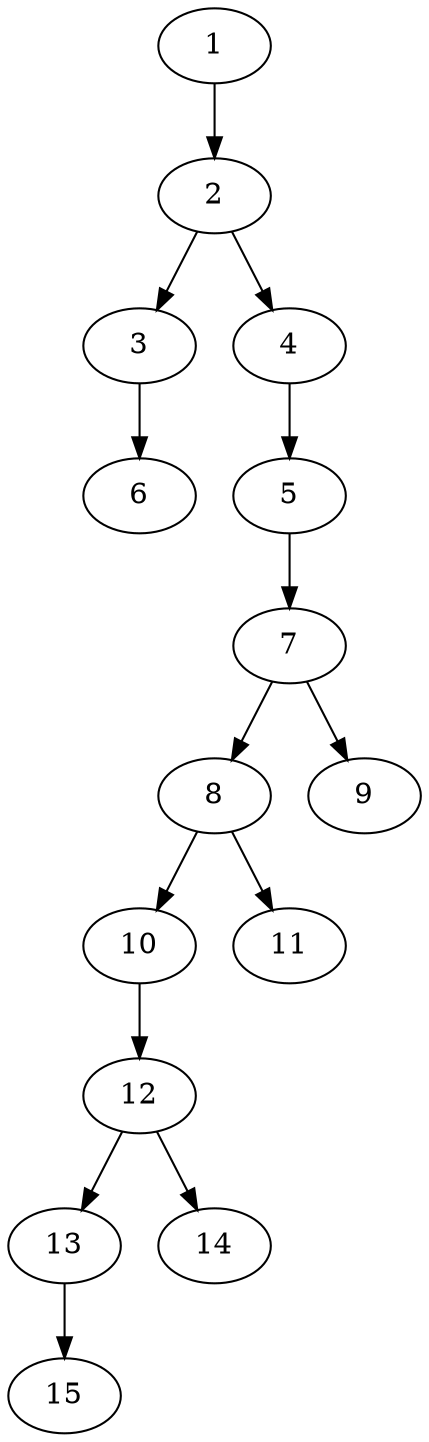 // DAG (tier=1-easy, mode=data, n=15, ccr=0.341, fat=0.386, density=0.241, regular=0.758, jump=0.029, mindata=1048576, maxdata=8388608)
// DAG automatically generated by daggen at Sun Aug 24 16:33:32 2025
// /home/ermia/Project/Environments/daggen/bin/daggen --dot --ccr 0.341 --fat 0.386 --regular 0.758 --density 0.241 --jump 0.029 --mindata 1048576 --maxdata 8388608 -n 15 
digraph G {
  1 [size="10541115643430052", alpha="0.04", expect_size="5270557821715026"]
  1 -> 2 [size ="168663499931648"]
  2 [size="387846459250714304", alpha="0.04", expect_size="193923229625357152"]
  2 -> 3 [size ="295084058738688"]
  2 -> 4 [size ="295084058738688"]
  3 [size="7278624133244297", alpha="0.17", expect_size="3639312066622148"]
  3 -> 6 [size ="163142487244800"]
  4 [size="13038647573244904", alpha="0.13", expect_size="6519323786622452"]
  4 -> 5 [size ="15492760731648"]
  5 [size="13425339943211761664", alpha="0.12", expect_size="6712669971605880832"]
  5 -> 7 [size ="45189775228928"]
  6 [size="510330649571372302336", alpha="0.17", expect_size="255165324785686151168"]
  7 [size="8385421031187152896", alpha="0.18", expect_size="4192710515593576448"]
  7 -> 8 [size ="33019708571648"]
  7 -> 9 [size ="33019708571648"]
  8 [size="24193756843436516", alpha="0.11", expect_size="12096878421718258"]
  8 -> 10 [size ="16986335608832"]
  8 -> 11 [size ="16986335608832"]
  9 [size="82951222363418525696", alpha="0.03", expect_size="41475611181709262848"]
  10 [size="25756428285767581696", alpha="0.15", expect_size="12878214142883790848"]
  10 -> 12 [size ="69771877941248"]
  11 [size="86326508867450568704", alpha="0.10", expect_size="43163254433725284352"]
  12 [size="711008002692650", alpha="0.10", expect_size="355504001346325"]
  12 -> 13 [size ="85202831409152"]
  12 -> 14 [size ="85202831409152"]
  13 [size="478003641711870400", alpha="0.17", expect_size="239001820855935200"]
  13 -> 15 [size ="460602526924800"]
  14 [size="508396170967056192", alpha="0.13", expect_size="254198085483528096"]
  15 [size="14163647667949808", alpha="0.17", expect_size="7081823833974904"]
}
